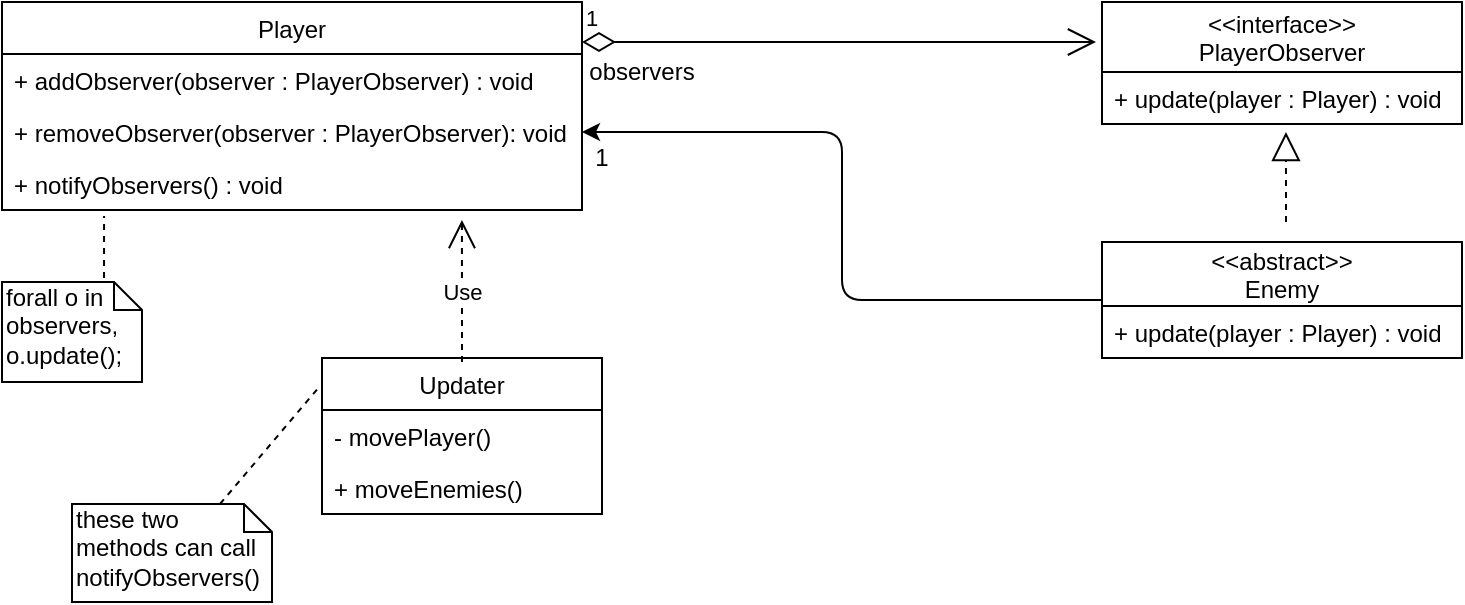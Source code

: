 <mxfile version="10.6.6" type="device"><diagram id="j6xQJsUFKRKdh5FOjqNu" name="Page-1"><mxGraphModel dx="918" dy="648" grid="1" gridSize="10" guides="1" tooltips="1" connect="1" arrows="1" fold="1" page="1" pageScale="1" pageWidth="827" pageHeight="1169" math="0" shadow="0"><root><mxCell id="0"/><mxCell id="1" parent="0"/><mxCell id="gm-a3Uc4agNDRW6Cdyf7-7" value="&#10;&lt;&lt;interface&gt;&gt;&#10;PlayerObserver&#10;" style="swimlane;fontStyle=0;childLayout=stackLayout;horizontal=1;startSize=35;fillColor=none;horizontalStack=0;resizeParent=1;resizeParentMax=0;resizeLast=0;collapsible=1;marginBottom=0;" parent="1" vertex="1"><mxGeometry x="560" y="210" width="180" height="61" as="geometry"/></mxCell><mxCell id="gm-a3Uc4agNDRW6Cdyf7-8" value="+ update(player : Player) : void" style="text;strokeColor=none;fillColor=none;align=left;verticalAlign=top;spacingLeft=4;spacingRight=4;overflow=hidden;rotatable=0;points=[[0,0.5],[1,0.5]];portConstraint=eastwest;" parent="gm-a3Uc4agNDRW6Cdyf7-7" vertex="1"><mxGeometry y="35" width="180" height="26" as="geometry"/></mxCell><mxCell id="gm-a3Uc4agNDRW6Cdyf7-14" value="1" style="endArrow=open;html=1;endSize=12;startArrow=diamondThin;startSize=14;startFill=0;edgeStyle=orthogonalEdgeStyle;align=left;verticalAlign=bottom;" parent="1" edge="1"><mxGeometry x="-1" y="3" relative="1" as="geometry"><mxPoint x="300" y="230" as="sourcePoint"/><mxPoint x="557" y="230" as="targetPoint"/></mxGeometry></mxCell><mxCell id="gm-a3Uc4agNDRW6Cdyf7-15" value="observers" style="text;html=1;strokeColor=none;fillColor=none;align=center;verticalAlign=middle;whiteSpace=wrap;rounded=0;" parent="1" vertex="1"><mxGeometry x="310" y="235" width="40" height="20" as="geometry"/></mxCell><mxCell id="gm-a3Uc4agNDRW6Cdyf7-18" value="Player" style="swimlane;fontStyle=0;childLayout=stackLayout;horizontal=1;startSize=26;fillColor=none;horizontalStack=0;resizeParent=1;resizeParentMax=0;resizeLast=0;collapsible=1;marginBottom=0;" parent="1" vertex="1"><mxGeometry x="10" y="210" width="290" height="104" as="geometry"/></mxCell><mxCell id="gm-a3Uc4agNDRW6Cdyf7-19" value="+ addObserver(observer : PlayerObserver) : void" style="text;strokeColor=none;fillColor=none;align=left;verticalAlign=top;spacingLeft=4;spacingRight=4;overflow=hidden;rotatable=0;points=[[0,0.5],[1,0.5]];portConstraint=eastwest;" parent="gm-a3Uc4agNDRW6Cdyf7-18" vertex="1"><mxGeometry y="26" width="290" height="26" as="geometry"/></mxCell><mxCell id="gm-a3Uc4agNDRW6Cdyf7-20" value="+ removeObserver(observer : PlayerObserver): void" style="text;strokeColor=none;fillColor=none;align=left;verticalAlign=top;spacingLeft=4;spacingRight=4;overflow=hidden;rotatable=0;points=[[0,0.5],[1,0.5]];portConstraint=eastwest;" parent="gm-a3Uc4agNDRW6Cdyf7-18" vertex="1"><mxGeometry y="52" width="290" height="26" as="geometry"/></mxCell><mxCell id="gm-a3Uc4agNDRW6Cdyf7-21" value="+ notifyObservers() : void" style="text;strokeColor=none;fillColor=none;align=left;verticalAlign=top;spacingLeft=4;spacingRight=4;overflow=hidden;rotatable=0;points=[[0,0.5],[1,0.5]];portConstraint=eastwest;" parent="gm-a3Uc4agNDRW6Cdyf7-18" vertex="1"><mxGeometry y="78" width="290" height="26" as="geometry"/></mxCell><mxCell id="gm-a3Uc4agNDRW6Cdyf7-23" value="" style="endArrow=none;dashed=1;html=1;entryX=0.176;entryY=1.115;entryDx=0;entryDy=0;entryPerimeter=0;" parent="1" target="gm-a3Uc4agNDRW6Cdyf7-21" edge="1"><mxGeometry width="50" height="50" relative="1" as="geometry"><mxPoint x="61" y="360" as="sourcePoint"/><mxPoint x="100" y="340" as="targetPoint"/></mxGeometry></mxCell><mxCell id="gm-a3Uc4agNDRW6Cdyf7-24" value="forall o in observers,&lt;br&gt;o.update();&lt;br&gt;" style="shape=note;whiteSpace=wrap;html=1;size=14;verticalAlign=top;align=left;spacingTop=-6;" parent="1" vertex="1"><mxGeometry x="10" y="350" width="70" height="50" as="geometry"/></mxCell><mxCell id="gm-a3Uc4agNDRW6Cdyf7-25" value="" style="endArrow=block;dashed=1;endFill=0;endSize=12;html=1;entryX=0.511;entryY=1.154;entryDx=0;entryDy=0;entryPerimeter=0;" parent="1" target="gm-a3Uc4agNDRW6Cdyf7-8" edge="1"><mxGeometry width="160" relative="1" as="geometry"><mxPoint x="652" y="320" as="sourcePoint"/><mxPoint x="750" y="410" as="targetPoint"/></mxGeometry></mxCell><mxCell id="gm-a3Uc4agNDRW6Cdyf7-26" value="&lt;&lt;abstract&gt;&gt;&#10;Enemy" style="swimlane;fontStyle=0;childLayout=stackLayout;horizontal=1;startSize=32;fillColor=none;horizontalStack=0;resizeParent=1;resizeParentMax=0;resizeLast=0;collapsible=1;marginBottom=0;" parent="1" vertex="1"><mxGeometry x="560" y="330" width="180" height="58" as="geometry"/></mxCell><mxCell id="gm-a3Uc4agNDRW6Cdyf7-27" value="+ update(player : Player) : void" style="text;strokeColor=none;fillColor=none;align=left;verticalAlign=top;spacingLeft=4;spacingRight=4;overflow=hidden;rotatable=0;points=[[0,0.5],[1,0.5]];portConstraint=eastwest;" parent="gm-a3Uc4agNDRW6Cdyf7-26" vertex="1"><mxGeometry y="32" width="180" height="26" as="geometry"/></mxCell><mxCell id="gm-a3Uc4agNDRW6Cdyf7-35" value="" style="endArrow=classic;html=1;entryX=1;entryY=0.5;entryDx=0;entryDy=0;exitX=0;exitY=0.5;exitDx=0;exitDy=0;" parent="1" source="gm-a3Uc4agNDRW6Cdyf7-26" target="gm-a3Uc4agNDRW6Cdyf7-20" edge="1"><mxGeometry width="50" height="50" relative="1" as="geometry"><mxPoint x="350" y="360" as="sourcePoint"/><mxPoint x="400" y="310" as="targetPoint"/><Array as="points"><mxPoint x="430" y="359"/><mxPoint x="430" y="275"/></Array></mxGeometry></mxCell><mxCell id="gm-a3Uc4agNDRW6Cdyf7-36" value="1" style="text;html=1;strokeColor=none;fillColor=none;align=center;verticalAlign=middle;whiteSpace=wrap;rounded=0;" parent="1" vertex="1"><mxGeometry x="290" y="278" width="40" height="20" as="geometry"/></mxCell><mxCell id="gm-a3Uc4agNDRW6Cdyf7-37" value="Use" style="endArrow=open;endSize=12;dashed=1;html=1;entryX=0.793;entryY=1.192;entryDx=0;entryDy=0;entryPerimeter=0;" parent="1" target="gm-a3Uc4agNDRW6Cdyf7-21" edge="1"><mxGeometry width="160" relative="1" as="geometry"><mxPoint x="240" y="390" as="sourcePoint"/><mxPoint x="400" y="430" as="targetPoint"/></mxGeometry></mxCell><mxCell id="gm-a3Uc4agNDRW6Cdyf7-43" value="these two methods can call&lt;br&gt;notifyObservers()" style="shape=note;whiteSpace=wrap;html=1;size=14;verticalAlign=top;align=left;spacingTop=-6;" parent="1" vertex="1"><mxGeometry x="45" y="461" width="100" height="49" as="geometry"/></mxCell><mxCell id="HACNCkx-K_zL2lIoY3UA-1" value="Updater" style="swimlane;fontStyle=0;childLayout=stackLayout;horizontal=1;startSize=26;fillColor=none;horizontalStack=0;resizeParent=1;resizeParentMax=0;resizeLast=0;collapsible=1;marginBottom=0;" vertex="1" parent="1"><mxGeometry x="170" y="388" width="140" height="78" as="geometry"/></mxCell><mxCell id="HACNCkx-K_zL2lIoY3UA-2" value="- movePlayer()" style="text;strokeColor=none;fillColor=none;align=left;verticalAlign=top;spacingLeft=4;spacingRight=4;overflow=hidden;rotatable=0;points=[[0,0.5],[1,0.5]];portConstraint=eastwest;" vertex="1" parent="HACNCkx-K_zL2lIoY3UA-1"><mxGeometry y="26" width="140" height="26" as="geometry"/></mxCell><mxCell id="HACNCkx-K_zL2lIoY3UA-3" value="+ moveEnemies()" style="text;strokeColor=none;fillColor=none;align=left;verticalAlign=top;spacingLeft=4;spacingRight=4;overflow=hidden;rotatable=0;points=[[0,0.5],[1,0.5]];portConstraint=eastwest;" vertex="1" parent="HACNCkx-K_zL2lIoY3UA-1"><mxGeometry y="52" width="140" height="26" as="geometry"/></mxCell><mxCell id="HACNCkx-K_zL2lIoY3UA-5" value="" style="endArrow=none;dashed=1;html=1;entryX=-0.007;entryY=0.179;entryDx=0;entryDy=0;entryPerimeter=0;" edge="1" parent="1" target="HACNCkx-K_zL2lIoY3UA-1"><mxGeometry width="50" height="50" relative="1" as="geometry"><mxPoint x="119" y="461" as="sourcePoint"/><mxPoint x="140" y="410" as="targetPoint"/></mxGeometry></mxCell></root></mxGraphModel></diagram></mxfile>